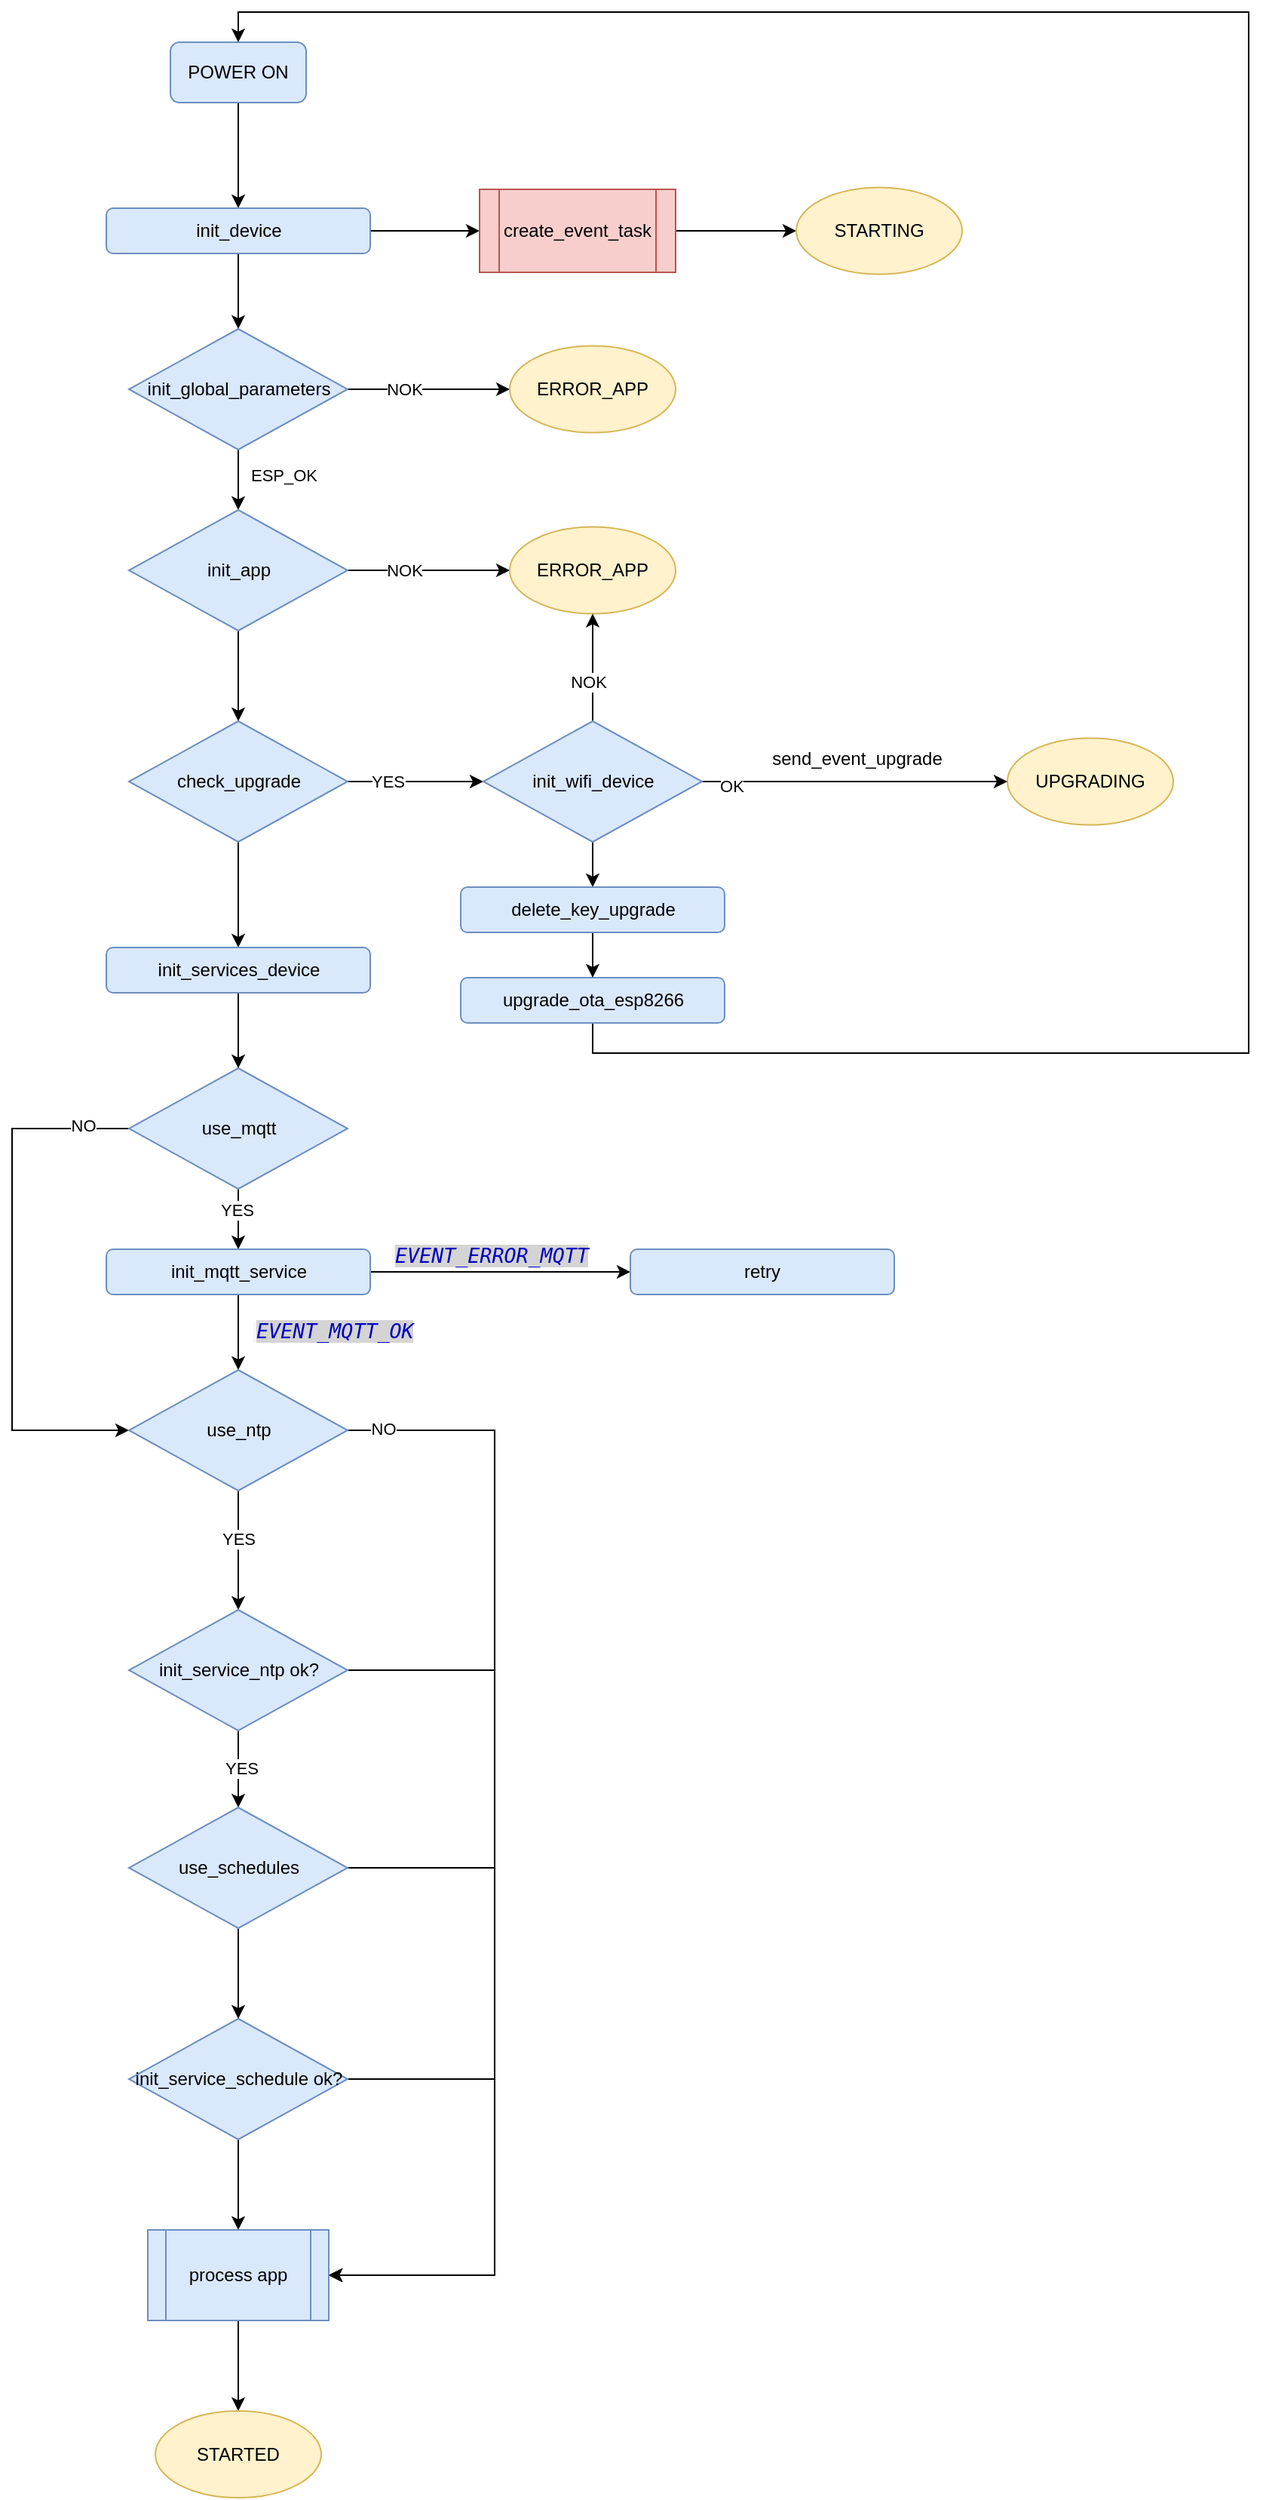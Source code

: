 <mxfile version="24.7.17" pages="3">
  <diagram name="Página-1" id="jXwocx7pewkiLTSxxXEK">
    <mxGraphModel dx="1434" dy="829" grid="1" gridSize="10" guides="1" tooltips="1" connect="1" arrows="1" fold="1" page="1" pageScale="1" pageWidth="827" pageHeight="1169" math="0" shadow="0">
      <root>
        <mxCell id="0" />
        <mxCell id="1" parent="0" />
        <mxCell id="z7iPYE6bejsEPfnaOV1Q-3" style="edgeStyle=orthogonalEdgeStyle;rounded=0;orthogonalLoop=1;jettySize=auto;html=1;exitX=0.5;exitY=1;exitDx=0;exitDy=0;entryX=0.5;entryY=0;entryDx=0;entryDy=0;" parent="1" source="z7iPYE6bejsEPfnaOV1Q-2" edge="1">
          <mxGeometry relative="1" as="geometry">
            <mxPoint x="360" y="160" as="targetPoint" />
          </mxGeometry>
        </mxCell>
        <mxCell id="z7iPYE6bejsEPfnaOV1Q-2" value="POWER ON" style="rounded=1;whiteSpace=wrap;html=1;fillColor=#dae8fc;strokeColor=#6c8ebf;" parent="1" vertex="1">
          <mxGeometry x="315" y="50" width="90" height="40" as="geometry" />
        </mxCell>
        <mxCell id="z7iPYE6bejsEPfnaOV1Q-6" style="edgeStyle=orthogonalEdgeStyle;rounded=0;orthogonalLoop=1;jettySize=auto;html=1;exitX=1;exitY=0.5;exitDx=0;exitDy=0;entryX=0;entryY=0.5;entryDx=0;entryDy=0;" parent="1" source="z7iPYE6bejsEPfnaOV1Q-4" target="z7iPYE6bejsEPfnaOV1Q-5" edge="1">
          <mxGeometry relative="1" as="geometry" />
        </mxCell>
        <mxCell id="z7iPYE6bejsEPfnaOV1Q-11" style="edgeStyle=orthogonalEdgeStyle;rounded=0;orthogonalLoop=1;jettySize=auto;html=1;exitX=0.5;exitY=1;exitDx=0;exitDy=0;entryX=0.5;entryY=0;entryDx=0;entryDy=0;" parent="1" source="z7iPYE6bejsEPfnaOV1Q-4" target="z7iPYE6bejsEPfnaOV1Q-8" edge="1">
          <mxGeometry relative="1" as="geometry" />
        </mxCell>
        <mxCell id="z7iPYE6bejsEPfnaOV1Q-4" value="init_device" style="rounded=1;whiteSpace=wrap;html=1;fillColor=#dae8fc;strokeColor=#6c8ebf;" parent="1" vertex="1">
          <mxGeometry x="272.5" y="160" width="175" height="30" as="geometry" />
        </mxCell>
        <mxCell id="z7iPYE6bejsEPfnaOV1Q-10" style="edgeStyle=orthogonalEdgeStyle;rounded=0;orthogonalLoop=1;jettySize=auto;html=1;exitX=1;exitY=0.5;exitDx=0;exitDy=0;" parent="1" source="z7iPYE6bejsEPfnaOV1Q-5" target="z7iPYE6bejsEPfnaOV1Q-9" edge="1">
          <mxGeometry relative="1" as="geometry" />
        </mxCell>
        <mxCell id="z7iPYE6bejsEPfnaOV1Q-5" value="create_event_task" style="shape=process;whiteSpace=wrap;html=1;backgroundOutline=1;fillColor=#f8cecc;strokeColor=#b85450;" parent="1" vertex="1">
          <mxGeometry x="520" y="147.5" width="130" height="55" as="geometry" />
        </mxCell>
        <mxCell id="z7iPYE6bejsEPfnaOV1Q-13" style="edgeStyle=orthogonalEdgeStyle;rounded=0;orthogonalLoop=1;jettySize=auto;html=1;exitX=1;exitY=0.5;exitDx=0;exitDy=0;entryX=0;entryY=0.5;entryDx=0;entryDy=0;" parent="1" source="z7iPYE6bejsEPfnaOV1Q-8" target="z7iPYE6bejsEPfnaOV1Q-12" edge="1">
          <mxGeometry relative="1" as="geometry" />
        </mxCell>
        <mxCell id="z7iPYE6bejsEPfnaOV1Q-14" value="NOK" style="edgeLabel;html=1;align=center;verticalAlign=middle;resizable=0;points=[];" parent="z7iPYE6bejsEPfnaOV1Q-13" vertex="1" connectable="0">
          <mxGeometry x="-0.73" y="1" relative="1" as="geometry">
            <mxPoint x="23" y="1" as="offset" />
          </mxGeometry>
        </mxCell>
        <mxCell id="z7iPYE6bejsEPfnaOV1Q-16" style="edgeStyle=orthogonalEdgeStyle;rounded=0;orthogonalLoop=1;jettySize=auto;html=1;exitX=0.5;exitY=1;exitDx=0;exitDy=0;entryX=0.5;entryY=0;entryDx=0;entryDy=0;" parent="1" source="z7iPYE6bejsEPfnaOV1Q-8" target="z7iPYE6bejsEPfnaOV1Q-15" edge="1">
          <mxGeometry relative="1" as="geometry" />
        </mxCell>
        <mxCell id="z7iPYE6bejsEPfnaOV1Q-20" value="ESP_OK" style="edgeLabel;html=1;align=center;verticalAlign=middle;resizable=0;points=[];" parent="z7iPYE6bejsEPfnaOV1Q-16" vertex="1" connectable="0">
          <mxGeometry x="-0.15" relative="1" as="geometry">
            <mxPoint x="30" as="offset" />
          </mxGeometry>
        </mxCell>
        <mxCell id="z7iPYE6bejsEPfnaOV1Q-8" value="init_global_parameters" style="rhombus;whiteSpace=wrap;html=1;fillColor=#dae8fc;strokeColor=#6c8ebf;" parent="1" vertex="1">
          <mxGeometry x="287.5" y="240" width="145" height="80" as="geometry" />
        </mxCell>
        <mxCell id="z7iPYE6bejsEPfnaOV1Q-9" value="STARTING" style="ellipse;whiteSpace=wrap;html=1;fillColor=#fff2cc;strokeColor=#d6b656;" parent="1" vertex="1">
          <mxGeometry x="730" y="146.25" width="110" height="57.5" as="geometry" />
        </mxCell>
        <mxCell id="z7iPYE6bejsEPfnaOV1Q-12" value="ERROR_APP" style="ellipse;whiteSpace=wrap;html=1;fillColor=#fff2cc;strokeColor=#d6b656;" parent="1" vertex="1">
          <mxGeometry x="540" y="251.25" width="110" height="57.5" as="geometry" />
        </mxCell>
        <mxCell id="z7iPYE6bejsEPfnaOV1Q-18" style="edgeStyle=orthogonalEdgeStyle;rounded=0;orthogonalLoop=1;jettySize=auto;html=1;exitX=1;exitY=0.5;exitDx=0;exitDy=0;entryX=0;entryY=0.5;entryDx=0;entryDy=0;" parent="1" source="z7iPYE6bejsEPfnaOV1Q-15" target="z7iPYE6bejsEPfnaOV1Q-17" edge="1">
          <mxGeometry relative="1" as="geometry" />
        </mxCell>
        <mxCell id="z7iPYE6bejsEPfnaOV1Q-19" value="NOK" style="edgeLabel;html=1;align=center;verticalAlign=middle;resizable=0;points=[];" parent="z7iPYE6bejsEPfnaOV1Q-18" vertex="1" connectable="0">
          <mxGeometry x="-0.674" y="-2" relative="1" as="geometry">
            <mxPoint x="20" y="-2" as="offset" />
          </mxGeometry>
        </mxCell>
        <mxCell id="z7iPYE6bejsEPfnaOV1Q-22" style="edgeStyle=orthogonalEdgeStyle;rounded=0;orthogonalLoop=1;jettySize=auto;html=1;exitX=0.5;exitY=1;exitDx=0;exitDy=0;entryX=0.5;entryY=0;entryDx=0;entryDy=0;" parent="1" source="z7iPYE6bejsEPfnaOV1Q-15" edge="1">
          <mxGeometry relative="1" as="geometry">
            <mxPoint x="360" y="500" as="targetPoint" />
          </mxGeometry>
        </mxCell>
        <mxCell id="z7iPYE6bejsEPfnaOV1Q-15" value="init_app" style="rhombus;whiteSpace=wrap;html=1;fillColor=#dae8fc;strokeColor=#6c8ebf;" parent="1" vertex="1">
          <mxGeometry x="287.5" y="360" width="145" height="80" as="geometry" />
        </mxCell>
        <mxCell id="z7iPYE6bejsEPfnaOV1Q-17" value="ERROR_APP" style="ellipse;whiteSpace=wrap;html=1;fillColor=#fff2cc;strokeColor=#d6b656;" parent="1" vertex="1">
          <mxGeometry x="540" y="371.25" width="110" height="57.5" as="geometry" />
        </mxCell>
        <mxCell id="z7iPYE6bejsEPfnaOV1Q-32" style="edgeStyle=orthogonalEdgeStyle;rounded=0;orthogonalLoop=1;jettySize=auto;html=1;exitX=1;exitY=0.5;exitDx=0;exitDy=0;entryX=0;entryY=0.5;entryDx=0;entryDy=0;" parent="1" source="z7iPYE6bejsEPfnaOV1Q-24" target="z7iPYE6bejsEPfnaOV1Q-31" edge="1">
          <mxGeometry relative="1" as="geometry" />
        </mxCell>
        <mxCell id="z7iPYE6bejsEPfnaOV1Q-37" value="YES" style="edgeLabel;html=1;align=center;verticalAlign=middle;resizable=0;points=[];" parent="z7iPYE6bejsEPfnaOV1Q-32" vertex="1" connectable="0">
          <mxGeometry x="-0.411" relative="1" as="geometry">
            <mxPoint as="offset" />
          </mxGeometry>
        </mxCell>
        <mxCell id="lT1jIhklgJvkolQbpag2-4" style="edgeStyle=orthogonalEdgeStyle;rounded=0;orthogonalLoop=1;jettySize=auto;html=1;exitX=0.5;exitY=1;exitDx=0;exitDy=0;entryX=0.5;entryY=0;entryDx=0;entryDy=0;" parent="1" source="z7iPYE6bejsEPfnaOV1Q-24" target="lT1jIhklgJvkolQbpag2-3" edge="1">
          <mxGeometry relative="1" as="geometry" />
        </mxCell>
        <mxCell id="z7iPYE6bejsEPfnaOV1Q-24" value="check_upgrade" style="rhombus;whiteSpace=wrap;html=1;fillColor=#dae8fc;strokeColor=#6c8ebf;" parent="1" vertex="1">
          <mxGeometry x="287.5" y="500" width="145" height="80" as="geometry" />
        </mxCell>
        <mxCell id="z7iPYE6bejsEPfnaOV1Q-25" value="UPGRADING" style="ellipse;whiteSpace=wrap;html=1;fillColor=#fff2cc;strokeColor=#d6b656;" parent="1" vertex="1">
          <mxGeometry x="870" y="511.25" width="110" height="57.5" as="geometry" />
        </mxCell>
        <mxCell id="z7iPYE6bejsEPfnaOV1Q-27" value="send_event_upgrade" style="text;html=1;align=center;verticalAlign=middle;resizable=0;points=[];autosize=1;strokeColor=none;fillColor=none;" parent="1" vertex="1">
          <mxGeometry x="700" y="510" width="140" height="30" as="geometry" />
        </mxCell>
        <mxCell id="z7iPYE6bejsEPfnaOV1Q-33" style="edgeStyle=orthogonalEdgeStyle;rounded=0;orthogonalLoop=1;jettySize=auto;html=1;exitX=1;exitY=0.5;exitDx=0;exitDy=0;entryX=0;entryY=0.5;entryDx=0;entryDy=0;" parent="1" source="z7iPYE6bejsEPfnaOV1Q-31" target="z7iPYE6bejsEPfnaOV1Q-25" edge="1">
          <mxGeometry relative="1" as="geometry" />
        </mxCell>
        <mxCell id="z7iPYE6bejsEPfnaOV1Q-36" value="OK" style="edgeLabel;html=1;align=center;verticalAlign=middle;resizable=0;points=[];" parent="z7iPYE6bejsEPfnaOV1Q-33" vertex="1" connectable="0">
          <mxGeometry x="-0.807" y="-3" relative="1" as="geometry">
            <mxPoint as="offset" />
          </mxGeometry>
        </mxCell>
        <mxCell id="z7iPYE6bejsEPfnaOV1Q-34" style="edgeStyle=orthogonalEdgeStyle;rounded=0;orthogonalLoop=1;jettySize=auto;html=1;exitX=0.5;exitY=0;exitDx=0;exitDy=0;entryX=0.5;entryY=1;entryDx=0;entryDy=0;" parent="1" source="z7iPYE6bejsEPfnaOV1Q-31" target="z7iPYE6bejsEPfnaOV1Q-17" edge="1">
          <mxGeometry relative="1" as="geometry" />
        </mxCell>
        <mxCell id="z7iPYE6bejsEPfnaOV1Q-35" value="NOK" style="edgeLabel;html=1;align=center;verticalAlign=middle;resizable=0;points=[];" parent="z7iPYE6bejsEPfnaOV1Q-34" vertex="1" connectable="0">
          <mxGeometry x="-0.27" y="3" relative="1" as="geometry">
            <mxPoint as="offset" />
          </mxGeometry>
        </mxCell>
        <mxCell id="z7iPYE6bejsEPfnaOV1Q-42" style="edgeStyle=orthogonalEdgeStyle;rounded=0;orthogonalLoop=1;jettySize=auto;html=1;exitX=0.5;exitY=1;exitDx=0;exitDy=0;entryX=0.5;entryY=0;entryDx=0;entryDy=0;" parent="1" source="z7iPYE6bejsEPfnaOV1Q-31" target="z7iPYE6bejsEPfnaOV1Q-41" edge="1">
          <mxGeometry relative="1" as="geometry" />
        </mxCell>
        <mxCell id="z7iPYE6bejsEPfnaOV1Q-31" value="init_wifi_device" style="rhombus;whiteSpace=wrap;html=1;fillColor=#dae8fc;strokeColor=#6c8ebf;" parent="1" vertex="1">
          <mxGeometry x="522.5" y="500" width="145" height="80" as="geometry" />
        </mxCell>
        <mxCell id="z7iPYE6bejsEPfnaOV1Q-45" style="edgeStyle=orthogonalEdgeStyle;rounded=0;orthogonalLoop=1;jettySize=auto;html=1;exitX=0.5;exitY=1;exitDx=0;exitDy=0;entryX=0.5;entryY=0;entryDx=0;entryDy=0;" parent="1" source="z7iPYE6bejsEPfnaOV1Q-40" target="z7iPYE6bejsEPfnaOV1Q-2" edge="1">
          <mxGeometry relative="1" as="geometry">
            <Array as="points">
              <mxPoint x="595" y="720" />
              <mxPoint x="1030" y="720" />
              <mxPoint x="1030" y="30" />
              <mxPoint x="360" y="30" />
            </Array>
          </mxGeometry>
        </mxCell>
        <mxCell id="z7iPYE6bejsEPfnaOV1Q-40" value="upgrade_ota_esp8266" style="rounded=1;whiteSpace=wrap;html=1;fillColor=#dae8fc;strokeColor=#6c8ebf;" parent="1" vertex="1">
          <mxGeometry x="507.5" y="670" width="175" height="30" as="geometry" />
        </mxCell>
        <mxCell id="z7iPYE6bejsEPfnaOV1Q-43" style="edgeStyle=orthogonalEdgeStyle;rounded=0;orthogonalLoop=1;jettySize=auto;html=1;exitX=0.5;exitY=1;exitDx=0;exitDy=0;entryX=0.5;entryY=0;entryDx=0;entryDy=0;" parent="1" source="z7iPYE6bejsEPfnaOV1Q-41" target="z7iPYE6bejsEPfnaOV1Q-40" edge="1">
          <mxGeometry relative="1" as="geometry" />
        </mxCell>
        <mxCell id="z7iPYE6bejsEPfnaOV1Q-41" value="delete_key_upgrade" style="rounded=1;whiteSpace=wrap;html=1;fillColor=#dae8fc;strokeColor=#6c8ebf;" parent="1" vertex="1">
          <mxGeometry x="507.5" y="610" width="175" height="30" as="geometry" />
        </mxCell>
        <mxCell id="lT1jIhklgJvkolQbpag2-7" style="edgeStyle=orthogonalEdgeStyle;rounded=0;orthogonalLoop=1;jettySize=auto;html=1;exitX=0.5;exitY=1;exitDx=0;exitDy=0;entryX=0.5;entryY=0;entryDx=0;entryDy=0;" parent="1" source="lT1jIhklgJvkolQbpag2-2" target="lT1jIhklgJvkolQbpag2-6" edge="1">
          <mxGeometry relative="1" as="geometry" />
        </mxCell>
        <mxCell id="lT1jIhklgJvkolQbpag2-17" value="YES" style="edgeLabel;html=1;align=center;verticalAlign=middle;resizable=0;points=[];" parent="lT1jIhklgJvkolQbpag2-7" vertex="1" connectable="0">
          <mxGeometry x="-0.3" y="-1" relative="1" as="geometry">
            <mxPoint as="offset" />
          </mxGeometry>
        </mxCell>
        <mxCell id="lT1jIhklgJvkolQbpag2-31" style="edgeStyle=orthogonalEdgeStyle;rounded=0;orthogonalLoop=1;jettySize=auto;html=1;exitX=0;exitY=0.5;exitDx=0;exitDy=0;entryX=0;entryY=0.5;entryDx=0;entryDy=0;" parent="1" source="lT1jIhklgJvkolQbpag2-2" target="lT1jIhklgJvkolQbpag2-14" edge="1">
          <mxGeometry relative="1" as="geometry">
            <Array as="points">
              <mxPoint x="210" y="770" />
              <mxPoint x="210" y="970" />
            </Array>
          </mxGeometry>
        </mxCell>
        <mxCell id="lT1jIhklgJvkolQbpag2-32" value="NO" style="edgeLabel;html=1;align=center;verticalAlign=middle;resizable=0;points=[];" parent="lT1jIhklgJvkolQbpag2-31" vertex="1" connectable="0">
          <mxGeometry x="-0.823" y="-2" relative="1" as="geometry">
            <mxPoint x="1" as="offset" />
          </mxGeometry>
        </mxCell>
        <mxCell id="lT1jIhklgJvkolQbpag2-2" value="use_mqtt" style="rhombus;whiteSpace=wrap;html=1;fillColor=#dae8fc;strokeColor=#6c8ebf;" parent="1" vertex="1">
          <mxGeometry x="287.5" y="730" width="145" height="80" as="geometry" />
        </mxCell>
        <mxCell id="lT1jIhklgJvkolQbpag2-5" style="edgeStyle=orthogonalEdgeStyle;rounded=0;orthogonalLoop=1;jettySize=auto;html=1;exitX=0.5;exitY=1;exitDx=0;exitDy=0;entryX=0.5;entryY=0;entryDx=0;entryDy=0;" parent="1" source="lT1jIhklgJvkolQbpag2-3" target="lT1jIhklgJvkolQbpag2-2" edge="1">
          <mxGeometry relative="1" as="geometry" />
        </mxCell>
        <mxCell id="lT1jIhklgJvkolQbpag2-3" value="init_services_device" style="rounded=1;whiteSpace=wrap;html=1;fillColor=#dae8fc;strokeColor=#6c8ebf;" parent="1" vertex="1">
          <mxGeometry x="272.5" y="650" width="175" height="30" as="geometry" />
        </mxCell>
        <mxCell id="lT1jIhklgJvkolQbpag2-11" style="edgeStyle=orthogonalEdgeStyle;rounded=0;orthogonalLoop=1;jettySize=auto;html=1;exitX=1;exitY=0.5;exitDx=0;exitDy=0;entryX=0;entryY=0.5;entryDx=0;entryDy=0;" parent="1" source="lT1jIhklgJvkolQbpag2-6" target="lT1jIhklgJvkolQbpag2-10" edge="1">
          <mxGeometry relative="1" as="geometry" />
        </mxCell>
        <mxCell id="lT1jIhklgJvkolQbpag2-16" style="edgeStyle=orthogonalEdgeStyle;rounded=0;orthogonalLoop=1;jettySize=auto;html=1;exitX=0.5;exitY=1;exitDx=0;exitDy=0;entryX=0.5;entryY=0;entryDx=0;entryDy=0;" parent="1" source="lT1jIhklgJvkolQbpag2-6" target="lT1jIhklgJvkolQbpag2-14" edge="1">
          <mxGeometry relative="1" as="geometry" />
        </mxCell>
        <mxCell id="lT1jIhklgJvkolQbpag2-6" value="init_mqtt_service" style="rounded=1;whiteSpace=wrap;html=1;fillColor=#dae8fc;strokeColor=#6c8ebf;" parent="1" vertex="1">
          <mxGeometry x="272.5" y="850" width="175" height="30" as="geometry" />
        </mxCell>
        <mxCell id="lT1jIhklgJvkolQbpag2-10" value="retry" style="rounded=1;whiteSpace=wrap;html=1;fillColor=#dae8fc;strokeColor=#6c8ebf;" parent="1" vertex="1">
          <mxGeometry x="620" y="850" width="175" height="30" as="geometry" />
        </mxCell>
        <mxCell id="lT1jIhklgJvkolQbpag2-12" value="&lt;span style=&quot;background-color:#f7f7f7;padding:0px 0px 0px 2px;&quot;&gt;&lt;span style=&quot;color:#2c2c2c;background-color:#f7f7f7;font-family:&amp;quot;Monospace&amp;quot;;font-size:10pt;white-space:pre;&quot;&gt;&lt;span style=&quot;color:#000000;&quot;&gt;&lt;/span&gt;&lt;span style=&quot;color:#0000c0;background-color:#d4d4d4;font-style:italic;&quot;&gt;EVENT_ERROR_MQTT&lt;/span&gt;&lt;/span&gt;&lt;/span&gt;" style="text;whiteSpace=wrap;html=1;" parent="1" vertex="1">
          <mxGeometry x="460" y="840" width="160" height="40" as="geometry" />
        </mxCell>
        <mxCell id="lT1jIhklgJvkolQbpag2-27" style="edgeStyle=orthogonalEdgeStyle;rounded=0;orthogonalLoop=1;jettySize=auto;html=1;exitX=0.5;exitY=1;exitDx=0;exitDy=0;entryX=0.5;entryY=0;entryDx=0;entryDy=0;" parent="1" source="lT1jIhklgJvkolQbpag2-14" target="lT1jIhklgJvkolQbpag2-20" edge="1">
          <mxGeometry relative="1" as="geometry" />
        </mxCell>
        <mxCell id="lT1jIhklgJvkolQbpag2-28" value="YES" style="edgeLabel;html=1;align=center;verticalAlign=middle;resizable=0;points=[];" parent="lT1jIhklgJvkolQbpag2-27" vertex="1" connectable="0">
          <mxGeometry x="-0.19" relative="1" as="geometry">
            <mxPoint as="offset" />
          </mxGeometry>
        </mxCell>
        <mxCell id="lT1jIhklgJvkolQbpag2-39" style="edgeStyle=orthogonalEdgeStyle;rounded=0;orthogonalLoop=1;jettySize=auto;html=1;exitX=1;exitY=0.5;exitDx=0;exitDy=0;entryX=1;entryY=0.5;entryDx=0;entryDy=0;" parent="1" source="lT1jIhklgJvkolQbpag2-14" target="lT1jIhklgJvkolQbpag2-37" edge="1">
          <mxGeometry relative="1" as="geometry">
            <Array as="points">
              <mxPoint x="530" y="970" />
              <mxPoint x="530" y="1530" />
            </Array>
          </mxGeometry>
        </mxCell>
        <mxCell id="lT1jIhklgJvkolQbpag2-40" value="NO" style="edgeLabel;html=1;align=center;verticalAlign=middle;resizable=0;points=[];" parent="lT1jIhklgJvkolQbpag2-39" vertex="1" connectable="0">
          <mxGeometry x="-0.941" y="1" relative="1" as="geometry">
            <mxPoint x="1" as="offset" />
          </mxGeometry>
        </mxCell>
        <mxCell id="lT1jIhklgJvkolQbpag2-14" value="use_ntp" style="rhombus;whiteSpace=wrap;html=1;fillColor=#dae8fc;strokeColor=#6c8ebf;" parent="1" vertex="1">
          <mxGeometry x="287.5" y="930" width="145" height="80" as="geometry" />
        </mxCell>
        <mxCell id="lT1jIhklgJvkolQbpag2-15" value="&lt;span style=&quot;background-color:#f7f7f7;padding:0px 0px 0px 2px;&quot;&gt;&lt;span style=&quot;color:#2c2c2c;background-color:#f7f7f7;font-family:&amp;quot;Monospace&amp;quot;;font-size:10pt;white-space:pre;&quot;&gt;&lt;span style=&quot;color:#000000;&quot;&gt;&lt;/span&gt;&lt;span style=&quot;color:#0000c0;background-color:#d4d4d4;font-style:italic;&quot;&gt;EVENT_MQTT_OK&lt;/span&gt;&lt;/span&gt;&lt;/span&gt;" style="text;whiteSpace=wrap;html=1;" parent="1" vertex="1">
          <mxGeometry x="367.5" y="890" width="112.5" height="30" as="geometry" />
        </mxCell>
        <mxCell id="lT1jIhklgJvkolQbpag2-35" style="edgeStyle=orthogonalEdgeStyle;rounded=0;orthogonalLoop=1;jettySize=auto;html=1;exitX=0.5;exitY=1;exitDx=0;exitDy=0;entryX=0.5;entryY=0;entryDx=0;entryDy=0;" parent="1" source="lT1jIhklgJvkolQbpag2-20" target="lT1jIhklgJvkolQbpag2-34" edge="1">
          <mxGeometry relative="1" as="geometry" />
        </mxCell>
        <mxCell id="lT1jIhklgJvkolQbpag2-41" value="YES" style="edgeLabel;html=1;align=center;verticalAlign=middle;resizable=0;points=[];" parent="lT1jIhklgJvkolQbpag2-35" vertex="1" connectable="0">
          <mxGeometry x="-0.02" y="2" relative="1" as="geometry">
            <mxPoint as="offset" />
          </mxGeometry>
        </mxCell>
        <mxCell id="lT1jIhklgJvkolQbpag2-43" style="edgeStyle=orthogonalEdgeStyle;rounded=0;orthogonalLoop=1;jettySize=auto;html=1;exitX=1;exitY=0.5;exitDx=0;exitDy=0;entryX=1;entryY=0.5;entryDx=0;entryDy=0;" parent="1" source="lT1jIhklgJvkolQbpag2-20" target="lT1jIhklgJvkolQbpag2-37" edge="1">
          <mxGeometry relative="1" as="geometry">
            <Array as="points">
              <mxPoint x="530" y="1129" />
              <mxPoint x="530" y="1530" />
            </Array>
          </mxGeometry>
        </mxCell>
        <mxCell id="lT1jIhklgJvkolQbpag2-20" value="init_service_ntp ok?" style="rhombus;whiteSpace=wrap;html=1;fillColor=#dae8fc;strokeColor=#6c8ebf;" parent="1" vertex="1">
          <mxGeometry x="287.5" y="1089" width="145" height="80" as="geometry" />
        </mxCell>
        <mxCell id="lT1jIhklgJvkolQbpag2-38" style="edgeStyle=orthogonalEdgeStyle;rounded=0;orthogonalLoop=1;jettySize=auto;html=1;exitX=0.5;exitY=1;exitDx=0;exitDy=0;entryX=0.5;entryY=0;entryDx=0;entryDy=0;" parent="1" source="lT1jIhklgJvkolQbpag2-24" target="lT1jIhklgJvkolQbpag2-37" edge="1">
          <mxGeometry relative="1" as="geometry" />
        </mxCell>
        <mxCell id="lT1jIhklgJvkolQbpag2-45" style="edgeStyle=orthogonalEdgeStyle;rounded=0;orthogonalLoop=1;jettySize=auto;html=1;exitX=1;exitY=0.5;exitDx=0;exitDy=0;entryX=1;entryY=0.5;entryDx=0;entryDy=0;" parent="1" source="lT1jIhklgJvkolQbpag2-24" target="lT1jIhklgJvkolQbpag2-37" edge="1">
          <mxGeometry relative="1" as="geometry">
            <Array as="points">
              <mxPoint x="530" y="1400" />
              <mxPoint x="530" y="1530" />
            </Array>
          </mxGeometry>
        </mxCell>
        <mxCell id="lT1jIhklgJvkolQbpag2-24" value="init_service_schedule ok?" style="rhombus;whiteSpace=wrap;html=1;fillColor=#dae8fc;strokeColor=#6c8ebf;" parent="1" vertex="1">
          <mxGeometry x="287.5" y="1360" width="145" height="80" as="geometry" />
        </mxCell>
        <mxCell id="lT1jIhklgJvkolQbpag2-36" style="edgeStyle=orthogonalEdgeStyle;rounded=0;orthogonalLoop=1;jettySize=auto;html=1;exitX=0.5;exitY=1;exitDx=0;exitDy=0;entryX=0.5;entryY=0;entryDx=0;entryDy=0;" parent="1" source="lT1jIhklgJvkolQbpag2-34" target="lT1jIhklgJvkolQbpag2-24" edge="1">
          <mxGeometry relative="1" as="geometry" />
        </mxCell>
        <mxCell id="lT1jIhklgJvkolQbpag2-44" style="edgeStyle=orthogonalEdgeStyle;rounded=0;orthogonalLoop=1;jettySize=auto;html=1;exitX=1;exitY=0.5;exitDx=0;exitDy=0;entryX=1;entryY=0.5;entryDx=0;entryDy=0;" parent="1" source="lT1jIhklgJvkolQbpag2-34" target="lT1jIhklgJvkolQbpag2-37" edge="1">
          <mxGeometry relative="1" as="geometry">
            <Array as="points">
              <mxPoint x="530" y="1260" />
              <mxPoint x="530" y="1530" />
            </Array>
          </mxGeometry>
        </mxCell>
        <mxCell id="lT1jIhklgJvkolQbpag2-34" value="use_schedules" style="rhombus;whiteSpace=wrap;html=1;fillColor=#dae8fc;strokeColor=#6c8ebf;" parent="1" vertex="1">
          <mxGeometry x="287.5" y="1220" width="145" height="80" as="geometry" />
        </mxCell>
        <mxCell id="bjNxImysUXY5s8V9dCKR-4" style="edgeStyle=orthogonalEdgeStyle;rounded=0;orthogonalLoop=1;jettySize=auto;html=1;exitX=0.5;exitY=1;exitDx=0;exitDy=0;entryX=0.5;entryY=0;entryDx=0;entryDy=0;" parent="1" source="lT1jIhklgJvkolQbpag2-37" target="bjNxImysUXY5s8V9dCKR-3" edge="1">
          <mxGeometry relative="1" as="geometry" />
        </mxCell>
        <mxCell id="lT1jIhklgJvkolQbpag2-37" value="process app" style="shape=process;whiteSpace=wrap;html=1;backgroundOutline=1;fillColor=#dae8fc;strokeColor=#6c8ebf;" parent="1" vertex="1">
          <mxGeometry x="300" y="1500" width="120" height="60" as="geometry" />
        </mxCell>
        <mxCell id="bjNxImysUXY5s8V9dCKR-3" value="STARTED" style="ellipse;whiteSpace=wrap;html=1;fillColor=#fff2cc;strokeColor=#d6b656;" parent="1" vertex="1">
          <mxGeometry x="305" y="1620" width="110" height="57.5" as="geometry" />
        </mxCell>
      </root>
    </mxGraphModel>
  </diagram>
  <diagram id="OUiK1veSzUrQH3_PfcND" name="DIAGRAMA DE ESTADOS">
    <mxGraphModel dx="2261" dy="830" grid="1" gridSize="10" guides="1" tooltips="1" connect="1" arrows="1" fold="1" page="1" pageScale="1" pageWidth="827" pageHeight="1169" math="0" shadow="0">
      <root>
        <mxCell id="0" />
        <mxCell id="1" parent="0" />
        <mxCell id="xHm5IiWm6ttRR7FHRe-g-2" style="edgeStyle=orthogonalEdgeStyle;rounded=0;orthogonalLoop=1;jettySize=auto;html=1;exitX=0.5;exitY=1;exitDx=0;exitDy=0;entryX=0.5;entryY=0;entryDx=0;entryDy=0;" parent="1" source="0hxSTXklsQ0mWeh5f41_-1" target="xHm5IiWm6ttRR7FHRe-g-1" edge="1">
          <mxGeometry relative="1" as="geometry" />
        </mxCell>
        <mxCell id="0hxSTXklsQ0mWeh5f41_-1" value="POWER ON" style="rounded=1;whiteSpace=wrap;html=1;fillColor=#dae8fc;strokeColor=#6c8ebf;" parent="1" vertex="1">
          <mxGeometry x="315" y="50" width="90" height="40" as="geometry" />
        </mxCell>
        <mxCell id="xHm5IiWm6ttRR7FHRe-g-6" style="edgeStyle=orthogonalEdgeStyle;rounded=0;orthogonalLoop=1;jettySize=auto;html=1;exitX=1;exitY=0.5;exitDx=0;exitDy=0;curved=1;fillColor=#d5e8d4;strokeColor=#82b366;" parent="1" source="xHm5IiWm6ttRR7FHRe-g-1" target="xHm5IiWm6ttRR7FHRe-g-3" edge="1">
          <mxGeometry relative="1" as="geometry" />
        </mxCell>
        <mxCell id="xHm5IiWm6ttRR7FHRe-g-13" style="edgeStyle=orthogonalEdgeStyle;rounded=0;orthogonalLoop=1;jettySize=auto;html=1;exitX=0;exitY=0.5;exitDx=0;exitDy=0;entryX=0.5;entryY=0;entryDx=0;entryDy=0;curved=1;fillColor=#d5e8d4;strokeColor=#82b366;" parent="1" source="xHm5IiWm6ttRR7FHRe-g-1" target="xHm5IiWm6ttRR7FHRe-g-12" edge="1">
          <mxGeometry relative="1" as="geometry" />
        </mxCell>
        <mxCell id="xHm5IiWm6ttRR7FHRe-g-16" style="edgeStyle=orthogonalEdgeStyle;rounded=0;orthogonalLoop=1;jettySize=auto;html=1;exitX=0.5;exitY=1;exitDx=0;exitDy=0;entryX=0.5;entryY=0;entryDx=0;entryDy=0;curved=1;fillColor=#d5e8d4;strokeColor=#82b366;" parent="1" source="xHm5IiWm6ttRR7FHRe-g-1" target="xHm5IiWm6ttRR7FHRe-g-15" edge="1">
          <mxGeometry relative="1" as="geometry">
            <Array as="points">
              <mxPoint x="300" y="208" />
              <mxPoint x="300" y="330" />
            </Array>
          </mxGeometry>
        </mxCell>
        <mxCell id="vE_SNMnpQuH_RrgMgO2b-3" style="edgeStyle=orthogonalEdgeStyle;rounded=0;orthogonalLoop=1;jettySize=auto;html=1;exitX=0;exitY=1;exitDx=0;exitDy=0;entryX=0.5;entryY=0;entryDx=0;entryDy=0;curved=1;fillColor=#d5e8d4;strokeColor=#82b366;" parent="1" source="xHm5IiWm6ttRR7FHRe-g-1" target="vE_SNMnpQuH_RrgMgO2b-2" edge="1">
          <mxGeometry relative="1" as="geometry">
            <Array as="points">
              <mxPoint x="260" y="199" />
              <mxPoint x="260" y="420" />
              <mxPoint x="350" y="420" />
            </Array>
          </mxGeometry>
        </mxCell>
        <mxCell id="xHm5IiWm6ttRR7FHRe-g-1" value="STARTING" style="ellipse;whiteSpace=wrap;html=1;fillColor=#d5e8d4;strokeColor=#82b366;" parent="1" vertex="1">
          <mxGeometry x="305" y="150" width="110" height="57.5" as="geometry" />
        </mxCell>
        <mxCell id="vE_SNMnpQuH_RrgMgO2b-56" style="edgeStyle=orthogonalEdgeStyle;rounded=0;orthogonalLoop=1;jettySize=auto;html=1;exitX=0.5;exitY=1;exitDx=0;exitDy=0;entryX=1;entryY=0;entryDx=0;entryDy=0;curved=1;fillColor=#d5e8d4;strokeColor=#82b366;" parent="1" source="xHm5IiWm6ttRR7FHRe-g-3" target="vE_SNMnpQuH_RrgMgO2b-2" edge="1">
          <mxGeometry relative="1" as="geometry">
            <Array as="points">
              <mxPoint x="535" y="474" />
              <mxPoint x="460" y="474" />
              <mxPoint x="460" y="659" />
            </Array>
          </mxGeometry>
        </mxCell>
        <mxCell id="xHm5IiWm6ttRR7FHRe-g-3" value="ERROR_APP&lt;div&gt;ERROR_DEVICE&lt;/div&gt;" style="ellipse;whiteSpace=wrap;html=1;fillColor=#d5e8d4;strokeColor=#82b366;" parent="1" vertex="1">
          <mxGeometry x="480" y="240" width="110" height="57.5" as="geometry" />
        </mxCell>
        <mxCell id="xHm5IiWm6ttRR7FHRe-g-4" value="create_event_task" style="text;html=1;align=center;verticalAlign=middle;resizable=0;points=[];autosize=1;strokeColor=none;fillColor=none;" parent="1" vertex="1">
          <mxGeometry x="360" y="108" width="120" height="30" as="geometry" />
        </mxCell>
        <mxCell id="xHm5IiWm6ttRR7FHRe-g-7" value="EVENT_ERROR_APP" style="text;html=1;align=center;verticalAlign=middle;resizable=0;points=[];autosize=1;strokeColor=none;fillColor=none;" parent="1" vertex="1">
          <mxGeometry x="430" y="150" width="140" height="30" as="geometry" />
        </mxCell>
        <mxCell id="xHm5IiWm6ttRR7FHRe-g-10" style="edgeStyle=orthogonalEdgeStyle;rounded=0;orthogonalLoop=1;jettySize=auto;html=1;exitX=0;exitY=0;exitDx=0;exitDy=0;entryX=0;entryY=0.5;entryDx=0;entryDy=0;curved=1;fillColor=#d5e8d4;strokeColor=#82b366;" parent="1" source="xHm5IiWm6ttRR7FHRe-g-1" target="xHm5IiWm6ttRR7FHRe-g-1" edge="1">
          <mxGeometry relative="1" as="geometry">
            <Array as="points">
              <mxPoint x="321" y="130" />
              <mxPoint x="280" y="130" />
              <mxPoint x="280" y="179" />
            </Array>
          </mxGeometry>
        </mxCell>
        <mxCell id="xHm5IiWm6ttRR7FHRe-g-11" value="EVENT_DEVICE_OK" style="text;html=1;align=center;verticalAlign=middle;resizable=0;points=[];autosize=1;strokeColor=none;fillColor=none;" parent="1" vertex="1">
          <mxGeometry x="170" y="108" width="140" height="30" as="geometry" />
        </mxCell>
        <mxCell id="vE_SNMnpQuH_RrgMgO2b-49" style="edgeStyle=orthogonalEdgeStyle;rounded=0;orthogonalLoop=1;jettySize=auto;html=1;exitX=0;exitY=0.5;exitDx=0;exitDy=0;entryX=0.5;entryY=0;entryDx=0;entryDy=0;curved=1;fillColor=#d5e8d4;strokeColor=#82b366;" parent="1" source="xHm5IiWm6ttRR7FHRe-g-12" target="vE_SNMnpQuH_RrgMgO2b-48" edge="1">
          <mxGeometry relative="1" as="geometry" />
        </mxCell>
        <mxCell id="xHm5IiWm6ttRR7FHRe-g-12" value="UPGRADING" style="ellipse;whiteSpace=wrap;html=1;fillColor=#d5e8d4;strokeColor=#82b366;" parent="1" vertex="1">
          <mxGeometry x="80" y="240" width="110" height="57.5" as="geometry" />
        </mxCell>
        <mxCell id="xHm5IiWm6ttRR7FHRe-g-14" value="EVENT_UPGRADE_FIRMWARE" style="text;html=1;align=center;verticalAlign=middle;resizable=0;points=[];autosize=1;strokeColor=none;fillColor=none;" parent="1" vertex="1">
          <mxGeometry x="50" y="150" width="200" height="30" as="geometry" />
        </mxCell>
        <mxCell id="xHm5IiWm6ttRR7FHRe-g-23" style="edgeStyle=orthogonalEdgeStyle;rounded=0;orthogonalLoop=1;jettySize=auto;html=1;exitX=1;exitY=0;exitDx=0;exitDy=0;curved=1;fillColor=#d5e8d4;strokeColor=#82b366;" parent="1" source="xHm5IiWm6ttRR7FHRe-g-15" target="xHm5IiWm6ttRR7FHRe-g-1" edge="1">
          <mxGeometry relative="1" as="geometry">
            <Array as="points">
              <mxPoint x="430" y="339" />
              <mxPoint x="430" y="240" />
              <mxPoint x="400" y="240" />
            </Array>
          </mxGeometry>
        </mxCell>
        <mxCell id="xHm5IiWm6ttRR7FHRe-g-15" value="FACTORY" style="ellipse;whiteSpace=wrap;html=1;fillColor=#d5e8d4;strokeColor=#82b366;" parent="1" vertex="1">
          <mxGeometry x="305" y="330" width="110" height="57.5" as="geometry" />
        </mxCell>
        <mxCell id="xHm5IiWm6ttRR7FHRe-g-17" value="EVENT_FACTORY" style="text;html=1;align=center;verticalAlign=middle;resizable=0;points=[];autosize=1;strokeColor=none;fillColor=none;" parent="1" vertex="1">
          <mxGeometry x="240" y="220" width="130" height="30" as="geometry" />
        </mxCell>
        <mxCell id="xHm5IiWm6ttRR7FHRe-g-19" value="EVENT_SMARTCONFIG_END" style="text;html=1;align=center;verticalAlign=middle;resizable=0;points=[];autosize=1;strokeColor=none;fillColor=none;" parent="1" vertex="1">
          <mxGeometry x="350" y="300" width="190" height="30" as="geometry" />
        </mxCell>
        <mxCell id="xHm5IiWm6ttRR7FHRe-g-21" value="EVENT_SMARTCONFIG_START" style="text;html=1;align=center;verticalAlign=middle;resizable=0;points=[];autosize=1;strokeColor=none;fillColor=none;" parent="1" vertex="1">
          <mxGeometry x="430" y="357.5" width="200" height="30" as="geometry" />
        </mxCell>
        <mxCell id="vE_SNMnpQuH_RrgMgO2b-1" style="edgeStyle=orthogonalEdgeStyle;rounded=0;orthogonalLoop=1;jettySize=auto;html=1;exitX=1;exitY=0.5;exitDx=0;exitDy=0;entryX=0.5;entryY=1;entryDx=0;entryDy=0;curved=1;fillColor=#d5e8d4;strokeColor=#82b366;" parent="1" source="xHm5IiWm6ttRR7FHRe-g-15" target="xHm5IiWm6ttRR7FHRe-g-15" edge="1">
          <mxGeometry relative="1" as="geometry" />
        </mxCell>
        <mxCell id="vE_SNMnpQuH_RrgMgO2b-13" style="edgeStyle=orthogonalEdgeStyle;rounded=0;orthogonalLoop=1;jettySize=auto;html=1;exitX=0;exitY=0.5;exitDx=0;exitDy=0;entryX=0.5;entryY=0;entryDx=0;entryDy=0;curved=1;fillColor=#d5e8d4;strokeColor=#82b366;" parent="1" source="vE_SNMnpQuH_RrgMgO2b-2" target="vE_SNMnpQuH_RrgMgO2b-12" edge="1">
          <mxGeometry relative="1" as="geometry" />
        </mxCell>
        <mxCell id="vE_SNMnpQuH_RrgMgO2b-16" style="edgeStyle=orthogonalEdgeStyle;rounded=0;orthogonalLoop=1;jettySize=auto;html=1;exitX=1;exitY=0.5;exitDx=0;exitDy=0;entryX=0.5;entryY=0;entryDx=0;entryDy=0;curved=1;fillColor=#d5e8d4;strokeColor=#82b366;" parent="1" source="vE_SNMnpQuH_RrgMgO2b-2" target="vE_SNMnpQuH_RrgMgO2b-10" edge="1">
          <mxGeometry relative="1" as="geometry" />
        </mxCell>
        <mxCell id="vE_SNMnpQuH_RrgMgO2b-58" style="edgeStyle=orthogonalEdgeStyle;rounded=0;orthogonalLoop=1;jettySize=auto;html=1;exitX=1;exitY=0.5;exitDx=0;exitDy=0;entryX=1;entryY=1;entryDx=0;entryDy=0;curved=1;fillColor=#d5e8d4;strokeColor=#82b366;" parent="1" source="vE_SNMnpQuH_RrgMgO2b-2" target="xHm5IiWm6ttRR7FHRe-g-3" edge="1">
          <mxGeometry relative="1" as="geometry" />
        </mxCell>
        <mxCell id="vE_SNMnpQuH_RrgMgO2b-2" value="APP STARTED&lt;div&gt;DEVICE READY&lt;/div&gt;" style="ellipse;whiteSpace=wrap;html=1;fillColor=#d5e8d4;strokeColor=#82b366;" parent="1" vertex="1">
          <mxGeometry x="355" y="644.25" width="110" height="57.5" as="geometry" />
        </mxCell>
        <mxCell id="vE_SNMnpQuH_RrgMgO2b-6" value="EVENT_START_APP" style="text;html=1;align=center;verticalAlign=middle;resizable=0;points=[];autosize=1;strokeColor=none;fillColor=none;" parent="1" vertex="1">
          <mxGeometry x="315" y="440" width="140" height="30" as="geometry" />
        </mxCell>
        <mxCell id="vE_SNMnpQuH_RrgMgO2b-41" style="edgeStyle=orthogonalEdgeStyle;rounded=0;orthogonalLoop=1;jettySize=auto;html=1;exitX=0.5;exitY=0;exitDx=0;exitDy=0;entryX=0.5;entryY=1;entryDx=0;entryDy=0;curved=1;fillColor=#d5e8d4;strokeColor=#82b366;" parent="1" source="vE_SNMnpQuH_RrgMgO2b-7" target="vE_SNMnpQuH_RrgMgO2b-12" edge="1">
          <mxGeometry relative="1" as="geometry" />
        </mxCell>
        <mxCell id="E-w-pVECgMD8nQAHvXrJ-23" style="edgeStyle=orthogonalEdgeStyle;rounded=0;orthogonalLoop=1;jettySize=auto;html=1;exitX=0;exitY=0;exitDx=0;exitDy=0;curved=1;fillColor=#d5e8d4;strokeColor=#82b366;" parent="1" source="vE_SNMnpQuH_RrgMgO2b-7" target="xHm5IiWm6ttRR7FHRe-g-12" edge="1">
          <mxGeometry relative="1" as="geometry" />
        </mxCell>
        <mxCell id="vE_SNMnpQuH_RrgMgO2b-7" value="SCHEDULING" style="ellipse;whiteSpace=wrap;html=1;fillColor=#d5e8d4;strokeColor=#82b366;" parent="1" vertex="1">
          <mxGeometry x="-60" y="936.25" width="110" height="57.5" as="geometry" />
        </mxCell>
        <mxCell id="vE_SNMnpQuH_RrgMgO2b-25" style="edgeStyle=orthogonalEdgeStyle;rounded=0;orthogonalLoop=1;jettySize=auto;html=1;exitX=1;exitY=0.5;exitDx=0;exitDy=0;entryX=0;entryY=0.5;entryDx=0;entryDy=0;curved=1;fillColor=#d5e8d4;strokeColor=#82b366;" parent="1" source="vE_SNMnpQuH_RrgMgO2b-8" target="vE_SNMnpQuH_RrgMgO2b-10" edge="1">
          <mxGeometry relative="1" as="geometry" />
        </mxCell>
        <mxCell id="vE_SNMnpQuH_RrgMgO2b-39" style="edgeStyle=orthogonalEdgeStyle;rounded=0;orthogonalLoop=1;jettySize=auto;html=1;exitX=0.5;exitY=1;exitDx=0;exitDy=0;entryX=0.5;entryY=0;entryDx=0;entryDy=0;curved=1;fillColor=#d5e8d4;strokeColor=#82b366;" parent="1" source="vE_SNMnpQuH_RrgMgO2b-8" target="vE_SNMnpQuH_RrgMgO2b-9" edge="1">
          <mxGeometry relative="1" as="geometry" />
        </mxCell>
        <mxCell id="E-w-pVECgMD8nQAHvXrJ-6" style="edgeStyle=orthogonalEdgeStyle;rounded=0;orthogonalLoop=1;jettySize=auto;html=1;exitX=0;exitY=0;exitDx=0;exitDy=0;entryX=1;entryY=0.5;entryDx=0;entryDy=0;curved=1;fillColor=#d5e8d4;strokeColor=#82b366;" parent="1" source="vE_SNMnpQuH_RrgMgO2b-8" target="vE_SNMnpQuH_RrgMgO2b-12" edge="1">
          <mxGeometry relative="1" as="geometry" />
        </mxCell>
        <mxCell id="E-w-pVECgMD8nQAHvXrJ-9" value="EVENT_END_SCHEDULE" style="edgeLabel;html=1;align=center;verticalAlign=middle;resizable=0;points=[];" parent="E-w-pVECgMD8nQAHvXrJ-6" vertex="1" connectable="0">
          <mxGeometry x="-0.327" y="-8" relative="1" as="geometry">
            <mxPoint y="-15" as="offset" />
          </mxGeometry>
        </mxCell>
        <mxCell id="vE_SNMnpQuH_RrgMgO2b-8" value="NORMAL_AUTO" style="ellipse;whiteSpace=wrap;html=1;fillColor=#d5e8d4;strokeColor=#82b366;" parent="1" vertex="1">
          <mxGeometry x="359" y="871.5" width="110" height="57.5" as="geometry" />
        </mxCell>
        <mxCell id="vE_SNMnpQuH_RrgMgO2b-24" style="edgeStyle=orthogonalEdgeStyle;rounded=0;orthogonalLoop=1;jettySize=auto;html=1;exitX=1;exitY=0.5;exitDx=0;exitDy=0;entryX=0.5;entryY=1;entryDx=0;entryDy=0;curved=1;fillColor=#d5e8d4;strokeColor=#82b366;" parent="1" source="vE_SNMnpQuH_RrgMgO2b-9" target="vE_SNMnpQuH_RrgMgO2b-10" edge="1">
          <mxGeometry relative="1" as="geometry" />
        </mxCell>
        <mxCell id="vE_SNMnpQuH_RrgMgO2b-42" style="edgeStyle=orthogonalEdgeStyle;rounded=0;orthogonalLoop=1;jettySize=auto;html=1;exitX=0;exitY=0.5;exitDx=0;exitDy=0;entryX=1;entryY=1;entryDx=0;entryDy=0;curved=1;fillColor=#d5e8d4;strokeColor=#82b366;" parent="1" source="vE_SNMnpQuH_RrgMgO2b-9" target="vE_SNMnpQuH_RrgMgO2b-12" edge="1">
          <mxGeometry relative="1" as="geometry" />
        </mxCell>
        <mxCell id="vE_SNMnpQuH_RrgMgO2b-9" value="NORMAL_AUTOMAN" style="ellipse;whiteSpace=wrap;html=1;fillColor=#d5e8d4;strokeColor=#82b366;" parent="1" vertex="1">
          <mxGeometry x="349" y="1100" width="130" height="60" as="geometry" />
        </mxCell>
        <mxCell id="vE_SNMnpQuH_RrgMgO2b-54" style="edgeStyle=orthogonalEdgeStyle;rounded=0;orthogonalLoop=1;jettySize=auto;html=1;exitX=1;exitY=0.5;exitDx=0;exitDy=0;entryX=1;entryY=0.5;entryDx=0;entryDy=0;curved=1;fillColor=#d5e8d4;strokeColor=#82b366;" parent="1" source="vE_SNMnpQuH_RrgMgO2b-10" target="xHm5IiWm6ttRR7FHRe-g-3" edge="1">
          <mxGeometry relative="1" as="geometry" />
        </mxCell>
        <mxCell id="vE_SNMnpQuH_RrgMgO2b-10" value="NORMAL_MANUAL" style="ellipse;whiteSpace=wrap;html=1;fillColor=#d5e8d4;strokeColor=#82b366;" parent="1" vertex="1">
          <mxGeometry x="640" y="814" width="110" height="57.5" as="geometry" />
        </mxCell>
        <mxCell id="vE_SNMnpQuH_RrgMgO2b-15" style="edgeStyle=orthogonalEdgeStyle;rounded=0;orthogonalLoop=1;jettySize=auto;html=1;exitX=1;exitY=0.5;exitDx=0;exitDy=0;entryX=0.5;entryY=0;entryDx=0;entryDy=0;curved=1;fillColor=#d5e8d4;strokeColor=#82b366;" parent="1" source="vE_SNMnpQuH_RrgMgO2b-12" target="vE_SNMnpQuH_RrgMgO2b-8" edge="1">
          <mxGeometry relative="1" as="geometry" />
        </mxCell>
        <mxCell id="vE_SNMnpQuH_RrgMgO2b-26" style="edgeStyle=orthogonalEdgeStyle;rounded=0;orthogonalLoop=1;jettySize=auto;html=1;exitX=0;exitY=0.5;exitDx=0;exitDy=0;entryX=0;entryY=0.5;entryDx=0;entryDy=0;curved=1;fillColor=#d5e8d4;strokeColor=#82b366;" parent="1" source="vE_SNMnpQuH_RrgMgO2b-12" target="vE_SNMnpQuH_RrgMgO2b-7" edge="1">
          <mxGeometry relative="1" as="geometry" />
        </mxCell>
        <mxCell id="E-w-pVECgMD8nQAHvXrJ-13" style="edgeStyle=orthogonalEdgeStyle;rounded=0;orthogonalLoop=1;jettySize=auto;html=1;exitX=0;exitY=0;exitDx=0;exitDy=0;entryX=0;entryY=1;entryDx=0;entryDy=0;curved=1;fillColor=#d5e8d4;strokeColor=#82b366;" parent="1" source="vE_SNMnpQuH_RrgMgO2b-12" target="xHm5IiWm6ttRR7FHRe-g-12" edge="1">
          <mxGeometry relative="1" as="geometry" />
        </mxCell>
        <mxCell id="E-w-pVECgMD8nQAHvXrJ-17" style="edgeStyle=orthogonalEdgeStyle;rounded=0;orthogonalLoop=1;jettySize=auto;html=1;exitX=1;exitY=0;exitDx=0;exitDy=0;entryX=0;entryY=0.5;entryDx=0;entryDy=0;curved=1;" parent="1" source="vE_SNMnpQuH_RrgMgO2b-12" target="xHm5IiWm6ttRR7FHRe-g-3" edge="1">
          <mxGeometry relative="1" as="geometry">
            <Array as="points">
              <mxPoint x="200" y="759" />
              <mxPoint x="200" y="269" />
            </Array>
          </mxGeometry>
        </mxCell>
        <mxCell id="vE_SNMnpQuH_RrgMgO2b-12" value="CHECK_SCHEDULES" style="ellipse;whiteSpace=wrap;html=1;fillColor=#d5e8d4;strokeColor=#82b366;" parent="1" vertex="1">
          <mxGeometry x="120" y="720" width="150" height="64" as="geometry" />
        </mxCell>
        <mxCell id="vE_SNMnpQuH_RrgMgO2b-28" value="EVENT_START_SCHEDULE" style="text;html=1;align=center;verticalAlign=middle;resizable=0;points=[];autosize=1;strokeColor=none;fillColor=none;" parent="1" vertex="1">
          <mxGeometry x="-100" y="770" width="180" height="30" as="geometry" />
        </mxCell>
        <mxCell id="vE_SNMnpQuH_RrgMgO2b-29" value="EVENT_END_SCHEDULE" style="text;html=1;align=center;verticalAlign=middle;resizable=0;points=[];autosize=1;strokeColor=none;fillColor=none;" parent="1" vertex="1">
          <mxGeometry x="100" y="890" width="170" height="30" as="geometry" />
        </mxCell>
        <mxCell id="vE_SNMnpQuH_RrgMgO2b-30" value="EVENT_NONE_SHCEDULE" style="text;html=1;align=center;verticalAlign=middle;resizable=0;points=[];autosize=1;strokeColor=none;fillColor=none;" parent="1" vertex="1">
          <mxGeometry x="355" y="750" width="180" height="30" as="geometry" />
        </mxCell>
        <mxCell id="vE_SNMnpQuH_RrgMgO2b-32" value="EVENT_CHECK_SCHEDULES" style="text;html=1;align=center;verticalAlign=middle;resizable=0;points=[];autosize=1;strokeColor=none;fillColor=none;" parent="1" vertex="1">
          <mxGeometry x="80" y="658" width="190" height="30" as="geometry" />
        </mxCell>
        <mxCell id="vE_SNMnpQuH_RrgMgO2b-33" value="EVENT_NO_SCHEDULE" style="text;html=1;align=center;verticalAlign=middle;resizable=0;points=[];autosize=1;strokeColor=none;fillColor=none;" parent="1" vertex="1">
          <mxGeometry x="560" y="668" width="160" height="30" as="geometry" />
        </mxCell>
        <mxCell id="vE_SNMnpQuH_RrgMgO2b-34" value="EVENT_NO_SCHEDULE" style="text;html=1;align=center;verticalAlign=middle;resizable=0;points=[];autosize=1;strokeColor=none;fillColor=none;" parent="1" vertex="1">
          <mxGeometry x="650" y="920" width="160" height="30" as="geometry" />
        </mxCell>
        <mxCell id="vE_SNMnpQuH_RrgMgO2b-35" value="EVENT_NONE_SHCEDULE" style="text;html=1;align=center;verticalAlign=middle;resizable=0;points=[];autosize=1;strokeColor=none;fillColor=none;" parent="1" vertex="1">
          <mxGeometry x="450" y="850" width="180" height="30" as="geometry" />
        </mxCell>
        <mxCell id="vE_SNMnpQuH_RrgMgO2b-36" value="EVENT_AUTOMAN" style="text;html=1;align=center;verticalAlign=middle;resizable=0;points=[];autosize=1;strokeColor=none;fillColor=none;" parent="1" vertex="1">
          <mxGeometry x="420" y="1000" width="130" height="30" as="geometry" />
        </mxCell>
        <mxCell id="vE_SNMnpQuH_RrgMgO2b-38" value="EVENT_END_SCHEDULE" style="text;html=1;align=center;verticalAlign=middle;resizable=0;points=[];autosize=1;strokeColor=none;fillColor=none;" parent="1" vertex="1">
          <mxGeometry x="220" y="970" width="170" height="30" as="geometry" />
        </mxCell>
        <mxCell id="vE_SNMnpQuH_RrgMgO2b-47" value="EVENT_UPGRADE_FIRMWARE" style="text;html=1;align=center;verticalAlign=middle;resizable=0;points=[];autosize=1;strokeColor=none;fillColor=none;" parent="1" vertex="1">
          <mxGeometry x="105" y="460" width="200" height="30" as="geometry" />
        </mxCell>
        <mxCell id="vE_SNMnpQuH_RrgMgO2b-52" style="edgeStyle=orthogonalEdgeStyle;rounded=0;orthogonalLoop=1;jettySize=auto;html=1;exitX=0;exitY=0.5;exitDx=0;exitDy=0;entryX=0;entryY=0.25;entryDx=0;entryDy=0;curved=1;fillColor=#d5e8d4;strokeColor=#82b366;" parent="1" source="vE_SNMnpQuH_RrgMgO2b-48" target="0hxSTXklsQ0mWeh5f41_-1" edge="1">
          <mxGeometry relative="1" as="geometry" />
        </mxCell>
        <mxCell id="vE_SNMnpQuH_RrgMgO2b-48" value="RESTARTING" style="ellipse;whiteSpace=wrap;html=1;fillColor=#d5e8d4;strokeColor=#82b366;" parent="1" vertex="1">
          <mxGeometry x="-90" y="343.75" width="110" height="57.5" as="geometry" />
        </mxCell>
        <mxCell id="vE_SNMnpQuH_RrgMgO2b-51" value="EVENT_END_UPGRADE" style="text;html=1;align=center;verticalAlign=middle;resizable=0;points=[];autosize=1;strokeColor=none;fillColor=none;" parent="1" vertex="1">
          <mxGeometry x="-110" y="290" width="160" height="30" as="geometry" />
        </mxCell>
        <mxCell id="vE_SNMnpQuH_RrgMgO2b-55" value="EVENT_ERROR_DEVICE" style="text;html=1;align=center;verticalAlign=middle;resizable=0;points=[];autosize=1;strokeColor=none;fillColor=none;" parent="1" vertex="1">
          <mxGeometry x="615" y="480" width="160" height="30" as="geometry" />
        </mxCell>
        <mxCell id="vE_SNMnpQuH_RrgMgO2b-57" value="EVENT_DEVICE_OK" style="text;html=1;align=center;verticalAlign=middle;resizable=0;points=[];autosize=1;strokeColor=none;fillColor=none;" parent="1" vertex="1">
          <mxGeometry x="440" y="540" width="140" height="30" as="geometry" />
        </mxCell>
        <mxCell id="vE_SNMnpQuH_RrgMgO2b-59" value="EVENT_ERROR_DEVICE" style="text;html=1;align=center;verticalAlign=middle;resizable=0;points=[];autosize=1;strokeColor=none;fillColor=none;" parent="1" vertex="1">
          <mxGeometry x="520" y="510" width="160" height="30" as="geometry" />
        </mxCell>
        <mxCell id="vE_SNMnpQuH_RrgMgO2b-60" style="edgeStyle=orthogonalEdgeStyle;rounded=0;orthogonalLoop=1;jettySize=auto;html=1;exitX=0;exitY=0;exitDx=0;exitDy=0;entryX=0.645;entryY=0.957;entryDx=0;entryDy=0;entryPerimeter=0;curved=1;fillColor=#d5e8d4;strokeColor=#82b366;" parent="1" source="vE_SNMnpQuH_RrgMgO2b-2" target="xHm5IiWm6ttRR7FHRe-g-12" edge="1">
          <mxGeometry relative="1" as="geometry" />
        </mxCell>
        <mxCell id="E-w-pVECgMD8nQAHvXrJ-1" style="edgeStyle=orthogonalEdgeStyle;rounded=0;orthogonalLoop=1;jettySize=auto;html=1;exitX=0;exitY=0;exitDx=0;exitDy=0;entryX=0.364;entryY=1.043;entryDx=0;entryDy=0;entryPerimeter=0;curved=1;fillColor=#d5e8d4;strokeColor=#82b366;" parent="1" source="vE_SNMnpQuH_RrgMgO2b-10" target="xHm5IiWm6ttRR7FHRe-g-12" edge="1">
          <mxGeometry relative="1" as="geometry" />
        </mxCell>
        <mxCell id="E-w-pVECgMD8nQAHvXrJ-3" value="EVENT_CHECK_SCHEDULES" style="text;html=1;align=center;verticalAlign=middle;resizable=0;points=[];autosize=1;strokeColor=none;fillColor=none;" parent="1" vertex="1">
          <mxGeometry x="425" y="950" width="190" height="30" as="geometry" />
        </mxCell>
        <mxCell id="E-w-pVECgMD8nQAHvXrJ-10" style="edgeStyle=orthogonalEdgeStyle;rounded=0;orthogonalLoop=1;jettySize=auto;html=1;exitX=0;exitY=1;exitDx=0;exitDy=0;entryX=0.573;entryY=0.984;entryDx=0;entryDy=0;entryPerimeter=0;curved=1;fillColor=#d5e8d4;strokeColor=#82b366;" parent="1" source="vE_SNMnpQuH_RrgMgO2b-10" target="vE_SNMnpQuH_RrgMgO2b-12" edge="1">
          <mxGeometry relative="1" as="geometry">
            <Array as="points">
              <mxPoint x="656" y="950" />
              <mxPoint x="186" y="950" />
            </Array>
          </mxGeometry>
        </mxCell>
        <mxCell id="E-w-pVECgMD8nQAHvXrJ-14" value="EVENT_UPGRADE_FIRMWARE" style="text;html=1;align=center;verticalAlign=middle;resizable=0;points=[];autosize=1;strokeColor=none;fillColor=none;" parent="1" vertex="1">
          <mxGeometry x="-60" y="510" width="200" height="30" as="geometry" />
        </mxCell>
        <mxCell id="E-w-pVECgMD8nQAHvXrJ-16" value="EVENT_ERROR_DEVICE" style="text;html=1;align=center;verticalAlign=middle;resizable=0;points=[];autosize=1;strokeColor=none;fillColor=none;" parent="1" vertex="1">
          <mxGeometry x="180" y="510" width="160" height="30" as="geometry" />
        </mxCell>
        <mxCell id="E-w-pVECgMD8nQAHvXrJ-18" value="EVENT_END_SCHEDULE" style="text;html=1;align=center;verticalAlign=middle;resizable=0;points=[];autosize=1;strokeColor=none;fillColor=none;" parent="1" vertex="1">
          <mxGeometry x="-100" y="800" width="170" height="30" as="geometry" />
        </mxCell>
      </root>
    </mxGraphModel>
  </diagram>
  <diagram id="nn6npggUwyK-fyVQMUy4" name="Página-3">
    <mxGraphModel dx="1434" dy="829" grid="1" gridSize="10" guides="1" tooltips="1" connect="1" arrows="1" fold="1" page="1" pageScale="1" pageWidth="827" pageHeight="1169" math="0" shadow="0">
      <root>
        <mxCell id="0" />
        <mxCell id="1" parent="0" />
        <mxCell id="JEmkg8BlVwoBcZpxFYD_-2" style="edgeStyle=orthogonalEdgeStyle;rounded=0;orthogonalLoop=1;jettySize=auto;html=1;exitX=0.5;exitY=1;exitDx=0;exitDy=0;entryX=0.5;entryY=0;entryDx=0;entryDy=0;" edge="1" parent="1" source="I7Njaal46LTQzCStAfM7-13" target="JEmkg8BlVwoBcZpxFYD_-1">
          <mxGeometry relative="1" as="geometry" />
        </mxCell>
        <mxCell id="I7Njaal46LTQzCStAfM7-13" value="ERROR_APP" style="ellipse;whiteSpace=wrap;html=1;fillColor=#d5e8d4;strokeColor=#82b366;" vertex="1" parent="1">
          <mxGeometry x="135" y="70" width="110" height="57.5" as="geometry" />
        </mxCell>
        <mxCell id="JEmkg8BlVwoBcZpxFYD_-5" style="edgeStyle=orthogonalEdgeStyle;rounded=0;orthogonalLoop=1;jettySize=auto;html=1;exitX=0.5;exitY=1;exitDx=0;exitDy=0;entryX=0.5;entryY=0;entryDx=0;entryDy=0;" edge="1" parent="1" source="JEmkg8BlVwoBcZpxFYD_-1" target="JEmkg8BlVwoBcZpxFYD_-4">
          <mxGeometry relative="1" as="geometry" />
        </mxCell>
        <mxCell id="JEmkg8BlVwoBcZpxFYD_-1" value="RECOVERING" style="ellipse;whiteSpace=wrap;html=1;fillColor=#d5e8d4;strokeColor=#82b366;" vertex="1" parent="1">
          <mxGeometry x="135" y="170" width="110" height="57.5" as="geometry" />
        </mxCell>
        <mxCell id="JEmkg8BlVwoBcZpxFYD_-3" value="EVENT_WIFI_ERROR" style="text;html=1;align=center;verticalAlign=middle;resizable=0;points=[];autosize=1;strokeColor=none;fillColor=none;" vertex="1" parent="1">
          <mxGeometry x="195" y="130" width="150" height="30" as="geometry" />
        </mxCell>
        <mxCell id="dq4BfGGUMMbzSgLWq_BD-3" style="edgeStyle=orthogonalEdgeStyle;rounded=0;orthogonalLoop=1;jettySize=auto;html=1;exitX=0.5;exitY=1;exitDx=0;exitDy=0;entryX=0.5;entryY=0;entryDx=0;entryDy=0;" edge="1" parent="1" source="JEmkg8BlVwoBcZpxFYD_-4">
          <mxGeometry relative="1" as="geometry">
            <mxPoint x="190" y="420" as="targetPoint" />
          </mxGeometry>
        </mxCell>
        <mxCell id="dq4BfGGUMMbzSgLWq_BD-15" style="edgeStyle=orthogonalEdgeStyle;rounded=0;orthogonalLoop=1;jettySize=auto;html=1;exitX=1;exitY=0.5;exitDx=0;exitDy=0;entryX=0;entryY=0.5;entryDx=0;entryDy=0;" edge="1" parent="1" source="JEmkg8BlVwoBcZpxFYD_-4" target="dq4BfGGUMMbzSgLWq_BD-14">
          <mxGeometry relative="1" as="geometry" />
        </mxCell>
        <mxCell id="JEmkg8BlVwoBcZpxFYD_-4" value="RECOVERING" style="ellipse;whiteSpace=wrap;html=1;fillColor=#d5e8d4;strokeColor=#82b366;" vertex="1" parent="1">
          <mxGeometry x="135" y="280" width="110" height="57.5" as="geometry" />
        </mxCell>
        <mxCell id="JEmkg8BlVwoBcZpxFYD_-6" value="EVENT_WIFI_OK" style="text;html=1;align=center;verticalAlign=middle;resizable=0;points=[];autosize=1;strokeColor=none;fillColor=none;" vertex="1" parent="1">
          <mxGeometry x="195" y="240" width="120" height="30" as="geometry" />
        </mxCell>
        <mxCell id="dq4BfGGUMMbzSgLWq_BD-4" value="EVENT_MQTT_ERROR" style="text;html=1;align=center;verticalAlign=middle;resizable=0;points=[];autosize=1;strokeColor=none;fillColor=none;" vertex="1" parent="1">
          <mxGeometry x="195" y="360" width="150" height="30" as="geometry" />
        </mxCell>
        <mxCell id="dq4BfGGUMMbzSgLWq_BD-6" style="edgeStyle=orthogonalEdgeStyle;rounded=0;orthogonalLoop=1;jettySize=auto;html=1;exitX=0;exitY=0.5;exitDx=0;exitDy=0;entryX=0;entryY=0.5;entryDx=0;entryDy=0;" edge="1" parent="1" source="dq4BfGGUMMbzSgLWq_BD-5" target="JEmkg8BlVwoBcZpxFYD_-4">
          <mxGeometry relative="1" as="geometry" />
        </mxCell>
        <mxCell id="dq4BfGGUMMbzSgLWq_BD-9" style="edgeStyle=orthogonalEdgeStyle;rounded=0;orthogonalLoop=1;jettySize=auto;html=1;exitX=0.5;exitY=1;exitDx=0;exitDy=0;entryX=0.5;entryY=0;entryDx=0;entryDy=0;" edge="1" parent="1" source="dq4BfGGUMMbzSgLWq_BD-5" target="dq4BfGGUMMbzSgLWq_BD-8">
          <mxGeometry relative="1" as="geometry" />
        </mxCell>
        <mxCell id="dq4BfGGUMMbzSgLWq_BD-5" value="RETRY &amp;lt; 10" style="rhombus;whiteSpace=wrap;html=1;" vertex="1" parent="1">
          <mxGeometry x="127.5" y="420" width="125" height="80" as="geometry" />
        </mxCell>
        <mxCell id="dq4BfGGUMMbzSgLWq_BD-7" value="SI" style="text;html=1;align=center;verticalAlign=middle;resizable=0;points=[];autosize=1;strokeColor=none;fillColor=none;" vertex="1" parent="1">
          <mxGeometry x="100" y="468" width="30" height="30" as="geometry" />
        </mxCell>
        <mxCell id="dq4BfGGUMMbzSgLWq_BD-8" value="RESTARTING" style="ellipse;whiteSpace=wrap;html=1;fillColor=#d5e8d4;strokeColor=#82b366;" vertex="1" parent="1">
          <mxGeometry x="135" y="556" width="110" height="57.5" as="geometry" />
        </mxCell>
        <mxCell id="dq4BfGGUMMbzSgLWq_BD-12" style="edgeStyle=orthogonalEdgeStyle;rounded=0;orthogonalLoop=1;jettySize=auto;html=1;exitX=0.5;exitY=1;exitDx=0;exitDy=0;entryX=0.5;entryY=0;entryDx=0;entryDy=0;" edge="1" parent="1" source="dq4BfGGUMMbzSgLWq_BD-10" target="dq4BfGGUMMbzSgLWq_BD-11">
          <mxGeometry relative="1" as="geometry" />
        </mxCell>
        <mxCell id="dq4BfGGUMMbzSgLWq_BD-10" value="STARTING" style="ellipse;whiteSpace=wrap;html=1;fillColor=#d5e8d4;strokeColor=#82b366;" vertex="1" parent="1">
          <mxGeometry x="520" y="70" width="110" height="57.5" as="geometry" />
        </mxCell>
        <mxCell id="dq4BfGGUMMbzSgLWq_BD-17" style="edgeStyle=orthogonalEdgeStyle;rounded=0;orthogonalLoop=1;jettySize=auto;html=1;exitX=0.5;exitY=1;exitDx=0;exitDy=0;entryX=0.5;entryY=0;entryDx=0;entryDy=0;" edge="1" parent="1" source="dq4BfGGUMMbzSgLWq_BD-11" target="dq4BfGGUMMbzSgLWq_BD-14">
          <mxGeometry relative="1" as="geometry" />
        </mxCell>
        <mxCell id="dq4BfGGUMMbzSgLWq_BD-11" value="STARTING" style="ellipse;whiteSpace=wrap;html=1;fillColor=#d5e8d4;strokeColor=#82b366;" vertex="1" parent="1">
          <mxGeometry x="520" y="170" width="110" height="57.5" as="geometry" />
        </mxCell>
        <mxCell id="dq4BfGGUMMbzSgLWq_BD-13" value="EVENT_WIFI_ERROR" style="text;html=1;align=center;verticalAlign=middle;resizable=0;points=[];autosize=1;strokeColor=none;fillColor=none;" vertex="1" parent="1">
          <mxGeometry x="580" y="130" width="150" height="30" as="geometry" />
        </mxCell>
        <mxCell id="dq4BfGGUMMbzSgLWq_BD-19" style="edgeStyle=orthogonalEdgeStyle;rounded=0;orthogonalLoop=1;jettySize=auto;html=1;exitX=0;exitY=0;exitDx=0;exitDy=0;entryX=0.5;entryY=0;entryDx=0;entryDy=0;curved=1;" edge="1" parent="1" source="dq4BfGGUMMbzSgLWq_BD-14" target="I7Njaal46LTQzCStAfM7-13">
          <mxGeometry relative="1" as="geometry">
            <Array as="points">
              <mxPoint x="460" y="289" />
              <mxPoint x="460" y="50" />
              <mxPoint x="190" y="50" />
            </Array>
          </mxGeometry>
        </mxCell>
        <mxCell id="dq4BfGGUMMbzSgLWq_BD-14" value="DEVICE_READY" style="ellipse;whiteSpace=wrap;html=1;fillColor=#d5e8d4;strokeColor=#82b366;" vertex="1" parent="1">
          <mxGeometry x="520" y="280" width="110" height="57.5" as="geometry" />
        </mxCell>
        <mxCell id="dq4BfGGUMMbzSgLWq_BD-16" value="EVENT_MQTT_OK" style="text;html=1;align=center;verticalAlign=middle;resizable=0;points=[];autosize=1;strokeColor=none;fillColor=none;" vertex="1" parent="1">
          <mxGeometry x="295" y="268" width="130" height="30" as="geometry" />
        </mxCell>
        <mxCell id="dq4BfGGUMMbzSgLWq_BD-18" value="EVENT_MQTT_OK" style="text;html=1;align=center;verticalAlign=middle;resizable=0;points=[];autosize=1;strokeColor=none;fillColor=none;" vertex="1" parent="1">
          <mxGeometry x="590" y="240" width="130" height="30" as="geometry" />
        </mxCell>
        <mxCell id="dq4BfGGUMMbzSgLWq_BD-20" value="EVENT_WIFI_OK" style="text;html=1;align=center;verticalAlign=middle;resizable=0;points=[];autosize=1;strokeColor=none;fillColor=none;" vertex="1" parent="1">
          <mxGeometry x="390" y="30" width="120" height="30" as="geometry" />
        </mxCell>
      </root>
    </mxGraphModel>
  </diagram>
</mxfile>
